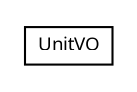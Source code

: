 #!/usr/local/bin/dot
#
# Class diagram 
# Generated by UMLGraph version R5_6 (http://www.umlgraph.org/)
#

digraph G {
	edge [fontname="Trebuchet MS",fontsize=10,labelfontname="Trebuchet MS",labelfontsize=10];
	node [fontname="Trebuchet MS",fontsize=10,shape=plaintext];
	nodesep=0.25;
	ranksep=0.5;
	// se.cambio.cds.openehr.model.unit.vo.UnitVO
	c48022 [label=<<table title="se.cambio.cds.openehr.model.unit.vo.UnitVO" border="0" cellborder="1" cellspacing="0" cellpadding="2" port="p" href="./UnitVO.html">
		<tr><td><table border="0" cellspacing="0" cellpadding="1">
<tr><td align="center" balign="center"><font face="Trebuchet MS"> UnitVO </font></td></tr>
		</table></td></tr>
		</table>>, URL="./UnitVO.html", fontname="Trebuchet MS", fontcolor="black", fontsize=9.0];
}


